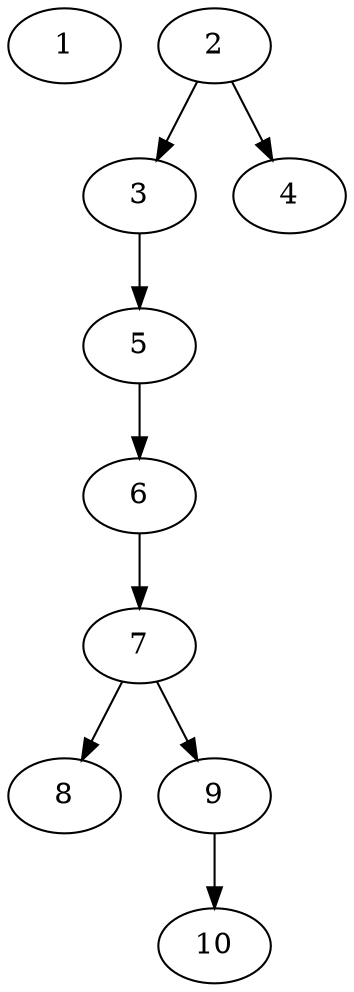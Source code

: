 // DAG (tier=1-easy, mode=data, n=10, ccr=0.311, fat=0.447, density=0.223, regular=0.622, jump=0.016, mindata=1048576, maxdata=8388608)
// DAG automatically generated by daggen at Sun Aug 24 16:33:33 2025
// /home/ermia/Project/Environments/daggen/bin/daggen --dot --ccr 0.311 --fat 0.447 --regular 0.622 --density 0.223 --jump 0.016 --mindata 1048576 --maxdata 8388608 -n 10 
digraph G {
  1 [size="176188172468728480", alpha="0.09", expect_size="88094086234364240"]
  2 [size="62427898999446962176", alpha="0.15", expect_size="31213949499723481088"]
  2 -> 3 [size ="125895188676608"]
  2 -> 4 [size ="125895188676608"]
  3 [size="1014364414171542656", alpha="0.04", expect_size="507182207085771328"]
  3 -> 5 [size ="418947962765312"]
  4 [size="12803488737075936", alpha="0.16", expect_size="6401744368537968"]
  5 [size="14247225674275572", alpha="0.14", expect_size="7123612837137786"]
  5 -> 6 [size ="485036159664128"]
  6 [size="1989518811027400", alpha="0.17", expect_size="994759405513700"]
  6 -> 7 [size ="73547296800768"]
  7 [size="102948526362591584", alpha="0.13", expect_size="51474263181295792"]
  7 -> 8 [size ="39246681341952"]
  7 -> 9 [size ="39246681341952"]
  8 [size="6005386106047663", alpha="0.16", expect_size="3002693053023831"]
  9 [size="95398568832228576", alpha="0.11", expect_size="47699284416114288"]
  9 -> 10 [size ="36958537515008"]
  10 [size="60374469398424128", alpha="0.01", expect_size="30187234699212064"]
}